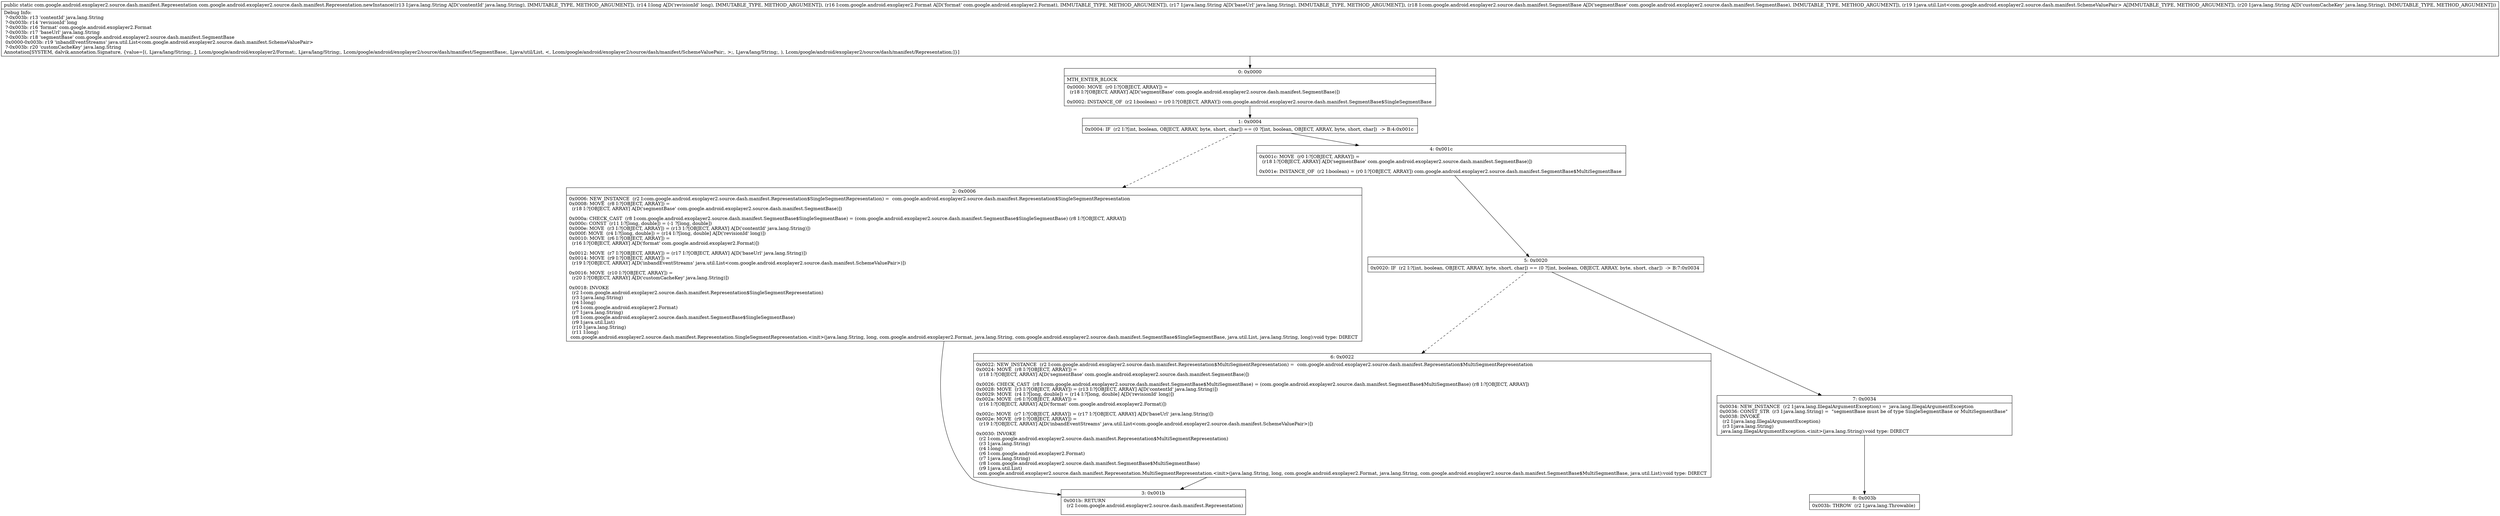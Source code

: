 digraph "CFG forcom.google.android.exoplayer2.source.dash.manifest.Representation.newInstance(Ljava\/lang\/String;JLcom\/google\/android\/exoplayer2\/Format;Ljava\/lang\/String;Lcom\/google\/android\/exoplayer2\/source\/dash\/manifest\/SegmentBase;Ljava\/util\/List;Ljava\/lang\/String;)Lcom\/google\/android\/exoplayer2\/source\/dash\/manifest\/Representation;" {
Node_0 [shape=record,label="{0\:\ 0x0000|MTH_ENTER_BLOCK\l|0x0000: MOVE  (r0 I:?[OBJECT, ARRAY]) = \l  (r18 I:?[OBJECT, ARRAY] A[D('segmentBase' com.google.android.exoplayer2.source.dash.manifest.SegmentBase)])\l \l0x0002: INSTANCE_OF  (r2 I:boolean) = (r0 I:?[OBJECT, ARRAY]) com.google.android.exoplayer2.source.dash.manifest.SegmentBase$SingleSegmentBase \l}"];
Node_1 [shape=record,label="{1\:\ 0x0004|0x0004: IF  (r2 I:?[int, boolean, OBJECT, ARRAY, byte, short, char]) == (0 ?[int, boolean, OBJECT, ARRAY, byte, short, char])  \-\> B:4:0x001c \l}"];
Node_2 [shape=record,label="{2\:\ 0x0006|0x0006: NEW_INSTANCE  (r2 I:com.google.android.exoplayer2.source.dash.manifest.Representation$SingleSegmentRepresentation) =  com.google.android.exoplayer2.source.dash.manifest.Representation$SingleSegmentRepresentation \l0x0008: MOVE  (r8 I:?[OBJECT, ARRAY]) = \l  (r18 I:?[OBJECT, ARRAY] A[D('segmentBase' com.google.android.exoplayer2.source.dash.manifest.SegmentBase)])\l \l0x000a: CHECK_CAST  (r8 I:com.google.android.exoplayer2.source.dash.manifest.SegmentBase$SingleSegmentBase) = (com.google.android.exoplayer2.source.dash.manifest.SegmentBase$SingleSegmentBase) (r8 I:?[OBJECT, ARRAY]) \l0x000c: CONST  (r11 I:?[long, double]) = (\-1 ?[long, double]) \l0x000e: MOVE  (r3 I:?[OBJECT, ARRAY]) = (r13 I:?[OBJECT, ARRAY] A[D('contentId' java.lang.String)]) \l0x000f: MOVE  (r4 I:?[long, double]) = (r14 I:?[long, double] A[D('revisionId' long)]) \l0x0010: MOVE  (r6 I:?[OBJECT, ARRAY]) = \l  (r16 I:?[OBJECT, ARRAY] A[D('format' com.google.android.exoplayer2.Format)])\l \l0x0012: MOVE  (r7 I:?[OBJECT, ARRAY]) = (r17 I:?[OBJECT, ARRAY] A[D('baseUrl' java.lang.String)]) \l0x0014: MOVE  (r9 I:?[OBJECT, ARRAY]) = \l  (r19 I:?[OBJECT, ARRAY] A[D('inbandEventStreams' java.util.List\<com.google.android.exoplayer2.source.dash.manifest.SchemeValuePair\>)])\l \l0x0016: MOVE  (r10 I:?[OBJECT, ARRAY]) = \l  (r20 I:?[OBJECT, ARRAY] A[D('customCacheKey' java.lang.String)])\l \l0x0018: INVOKE  \l  (r2 I:com.google.android.exoplayer2.source.dash.manifest.Representation$SingleSegmentRepresentation)\l  (r3 I:java.lang.String)\l  (r4 I:long)\l  (r6 I:com.google.android.exoplayer2.Format)\l  (r7 I:java.lang.String)\l  (r8 I:com.google.android.exoplayer2.source.dash.manifest.SegmentBase$SingleSegmentBase)\l  (r9 I:java.util.List)\l  (r10 I:java.lang.String)\l  (r11 I:long)\l com.google.android.exoplayer2.source.dash.manifest.Representation.SingleSegmentRepresentation.\<init\>(java.lang.String, long, com.google.android.exoplayer2.Format, java.lang.String, com.google.android.exoplayer2.source.dash.manifest.SegmentBase$SingleSegmentBase, java.util.List, java.lang.String, long):void type: DIRECT \l}"];
Node_3 [shape=record,label="{3\:\ 0x001b|0x001b: RETURN  \l  (r2 I:com.google.android.exoplayer2.source.dash.manifest.Representation)\l \l}"];
Node_4 [shape=record,label="{4\:\ 0x001c|0x001c: MOVE  (r0 I:?[OBJECT, ARRAY]) = \l  (r18 I:?[OBJECT, ARRAY] A[D('segmentBase' com.google.android.exoplayer2.source.dash.manifest.SegmentBase)])\l \l0x001e: INSTANCE_OF  (r2 I:boolean) = (r0 I:?[OBJECT, ARRAY]) com.google.android.exoplayer2.source.dash.manifest.SegmentBase$MultiSegmentBase \l}"];
Node_5 [shape=record,label="{5\:\ 0x0020|0x0020: IF  (r2 I:?[int, boolean, OBJECT, ARRAY, byte, short, char]) == (0 ?[int, boolean, OBJECT, ARRAY, byte, short, char])  \-\> B:7:0x0034 \l}"];
Node_6 [shape=record,label="{6\:\ 0x0022|0x0022: NEW_INSTANCE  (r2 I:com.google.android.exoplayer2.source.dash.manifest.Representation$MultiSegmentRepresentation) =  com.google.android.exoplayer2.source.dash.manifest.Representation$MultiSegmentRepresentation \l0x0024: MOVE  (r8 I:?[OBJECT, ARRAY]) = \l  (r18 I:?[OBJECT, ARRAY] A[D('segmentBase' com.google.android.exoplayer2.source.dash.manifest.SegmentBase)])\l \l0x0026: CHECK_CAST  (r8 I:com.google.android.exoplayer2.source.dash.manifest.SegmentBase$MultiSegmentBase) = (com.google.android.exoplayer2.source.dash.manifest.SegmentBase$MultiSegmentBase) (r8 I:?[OBJECT, ARRAY]) \l0x0028: MOVE  (r3 I:?[OBJECT, ARRAY]) = (r13 I:?[OBJECT, ARRAY] A[D('contentId' java.lang.String)]) \l0x0029: MOVE  (r4 I:?[long, double]) = (r14 I:?[long, double] A[D('revisionId' long)]) \l0x002a: MOVE  (r6 I:?[OBJECT, ARRAY]) = \l  (r16 I:?[OBJECT, ARRAY] A[D('format' com.google.android.exoplayer2.Format)])\l \l0x002c: MOVE  (r7 I:?[OBJECT, ARRAY]) = (r17 I:?[OBJECT, ARRAY] A[D('baseUrl' java.lang.String)]) \l0x002e: MOVE  (r9 I:?[OBJECT, ARRAY]) = \l  (r19 I:?[OBJECT, ARRAY] A[D('inbandEventStreams' java.util.List\<com.google.android.exoplayer2.source.dash.manifest.SchemeValuePair\>)])\l \l0x0030: INVOKE  \l  (r2 I:com.google.android.exoplayer2.source.dash.manifest.Representation$MultiSegmentRepresentation)\l  (r3 I:java.lang.String)\l  (r4 I:long)\l  (r6 I:com.google.android.exoplayer2.Format)\l  (r7 I:java.lang.String)\l  (r8 I:com.google.android.exoplayer2.source.dash.manifest.SegmentBase$MultiSegmentBase)\l  (r9 I:java.util.List)\l com.google.android.exoplayer2.source.dash.manifest.Representation.MultiSegmentRepresentation.\<init\>(java.lang.String, long, com.google.android.exoplayer2.Format, java.lang.String, com.google.android.exoplayer2.source.dash.manifest.SegmentBase$MultiSegmentBase, java.util.List):void type: DIRECT \l}"];
Node_7 [shape=record,label="{7\:\ 0x0034|0x0034: NEW_INSTANCE  (r2 I:java.lang.IllegalArgumentException) =  java.lang.IllegalArgumentException \l0x0036: CONST_STR  (r3 I:java.lang.String) =  \"segmentBase must be of type SingleSegmentBase or MultiSegmentBase\" \l0x0038: INVOKE  \l  (r2 I:java.lang.IllegalArgumentException)\l  (r3 I:java.lang.String)\l java.lang.IllegalArgumentException.\<init\>(java.lang.String):void type: DIRECT \l}"];
Node_8 [shape=record,label="{8\:\ 0x003b|0x003b: THROW  (r2 I:java.lang.Throwable) \l}"];
MethodNode[shape=record,label="{public static com.google.android.exoplayer2.source.dash.manifest.Representation com.google.android.exoplayer2.source.dash.manifest.Representation.newInstance((r13 I:java.lang.String A[D('contentId' java.lang.String), IMMUTABLE_TYPE, METHOD_ARGUMENT]), (r14 I:long A[D('revisionId' long), IMMUTABLE_TYPE, METHOD_ARGUMENT]), (r16 I:com.google.android.exoplayer2.Format A[D('format' com.google.android.exoplayer2.Format), IMMUTABLE_TYPE, METHOD_ARGUMENT]), (r17 I:java.lang.String A[D('baseUrl' java.lang.String), IMMUTABLE_TYPE, METHOD_ARGUMENT]), (r18 I:com.google.android.exoplayer2.source.dash.manifest.SegmentBase A[D('segmentBase' com.google.android.exoplayer2.source.dash.manifest.SegmentBase), IMMUTABLE_TYPE, METHOD_ARGUMENT]), (r19 I:java.util.List\<com.google.android.exoplayer2.source.dash.manifest.SchemeValuePair\> A[IMMUTABLE_TYPE, METHOD_ARGUMENT]), (r20 I:java.lang.String A[D('customCacheKey' java.lang.String), IMMUTABLE_TYPE, METHOD_ARGUMENT]))  | Debug Info:\l  ?\-0x003b: r13 'contentId' java.lang.String\l  ?\-0x003b: r14 'revisionId' long\l  ?\-0x003b: r16 'format' com.google.android.exoplayer2.Format\l  ?\-0x003b: r17 'baseUrl' java.lang.String\l  ?\-0x003b: r18 'segmentBase' com.google.android.exoplayer2.source.dash.manifest.SegmentBase\l  0x0000\-0x003b: r19 'inbandEventStreams' java.util.List\<com.google.android.exoplayer2.source.dash.manifest.SchemeValuePair\>\l  ?\-0x003b: r20 'customCacheKey' java.lang.String\lAnnotation[SYSTEM, dalvik.annotation.Signature, \{value=[(, Ljava\/lang\/String;, J, Lcom\/google\/android\/exoplayer2\/Format;, Ljava\/lang\/String;, Lcom\/google\/android\/exoplayer2\/source\/dash\/manifest\/SegmentBase;, Ljava\/util\/List, \<, Lcom\/google\/android\/exoplayer2\/source\/dash\/manifest\/SchemeValuePair;, \>;, Ljava\/lang\/String;, ), Lcom\/google\/android\/exoplayer2\/source\/dash\/manifest\/Representation;]\}]\l}"];
MethodNode -> Node_0;
Node_0 -> Node_1;
Node_1 -> Node_2[style=dashed];
Node_1 -> Node_4;
Node_2 -> Node_3;
Node_4 -> Node_5;
Node_5 -> Node_6[style=dashed];
Node_5 -> Node_7;
Node_6 -> Node_3;
Node_7 -> Node_8;
}

